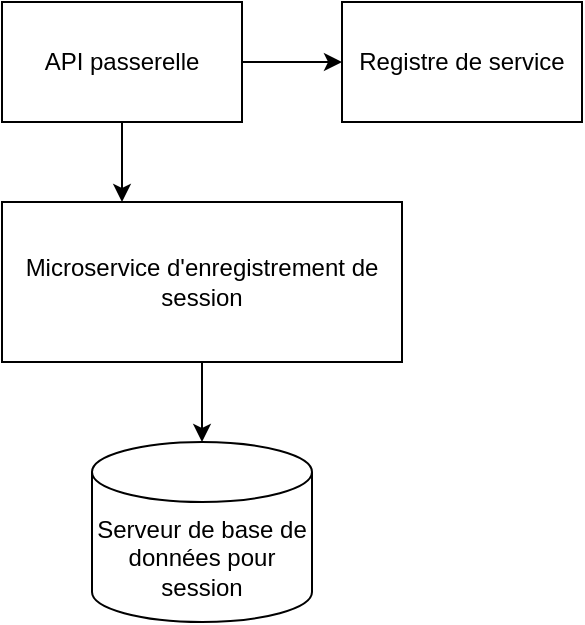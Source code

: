 <mxfile version="17.5.0" type="github">
  <diagram id="00_8uSY0qCTc1xiecRlY" name="Page-1">
    <mxGraphModel dx="1422" dy="724" grid="1" gridSize="10" guides="1" tooltips="1" connect="1" arrows="1" fold="1" page="1" pageScale="1" pageWidth="827" pageHeight="1169" math="0" shadow="0">
      <root>
        <mxCell id="0" />
        <mxCell id="1" parent="0" />
        <mxCell id="mSyX9yeR8HHX13gMo7Nb-11" value="" style="edgeStyle=orthogonalEdgeStyle;rounded=0;orthogonalLoop=1;jettySize=auto;html=1;" parent="1" source="mSyX9yeR8HHX13gMo7Nb-1" target="mSyX9yeR8HHX13gMo7Nb-10" edge="1">
          <mxGeometry relative="1" as="geometry" />
        </mxCell>
        <mxCell id="mSyX9yeR8HHX13gMo7Nb-1" value="Microservice d&#39;enregistrement de session" style="rounded=0;whiteSpace=wrap;html=1;" parent="1" vertex="1">
          <mxGeometry x="400" y="200" width="200" height="80" as="geometry" />
        </mxCell>
        <mxCell id="mSyX9yeR8HHX13gMo7Nb-3" value="API passerelle" style="rounded=0;whiteSpace=wrap;html=1;" parent="1" vertex="1">
          <mxGeometry x="400" y="100" width="120" height="60" as="geometry" />
        </mxCell>
        <mxCell id="mSyX9yeR8HHX13gMo7Nb-5" value="" style="endArrow=classic;html=1;rounded=0;exitX=0.5;exitY=1;exitDx=0;exitDy=0;" parent="1" source="mSyX9yeR8HHX13gMo7Nb-3" edge="1">
          <mxGeometry width="50" height="50" relative="1" as="geometry">
            <mxPoint x="390" y="170" as="sourcePoint" />
            <mxPoint x="460" y="200" as="targetPoint" />
          </mxGeometry>
        </mxCell>
        <mxCell id="mSyX9yeR8HHX13gMo7Nb-6" value="Registre de service" style="rounded=0;whiteSpace=wrap;html=1;" parent="1" vertex="1">
          <mxGeometry x="570" y="100" width="120" height="60" as="geometry" />
        </mxCell>
        <mxCell id="mSyX9yeR8HHX13gMo7Nb-7" value="" style="endArrow=classic;html=1;rounded=0;entryX=0;entryY=0.5;entryDx=0;entryDy=0;exitX=1;exitY=0.5;exitDx=0;exitDy=0;" parent="1" source="mSyX9yeR8HHX13gMo7Nb-3" target="mSyX9yeR8HHX13gMo7Nb-6" edge="1">
          <mxGeometry width="50" height="50" relative="1" as="geometry">
            <mxPoint x="390" y="370" as="sourcePoint" />
            <mxPoint x="440" y="320" as="targetPoint" />
          </mxGeometry>
        </mxCell>
        <mxCell id="mSyX9yeR8HHX13gMo7Nb-10" value="Serveur de base de données pour session" style="shape=cylinder3;whiteSpace=wrap;html=1;boundedLbl=1;backgroundOutline=1;size=15;" parent="1" vertex="1">
          <mxGeometry x="445" y="320" width="110" height="90" as="geometry" />
        </mxCell>
      </root>
    </mxGraphModel>
  </diagram>
</mxfile>

